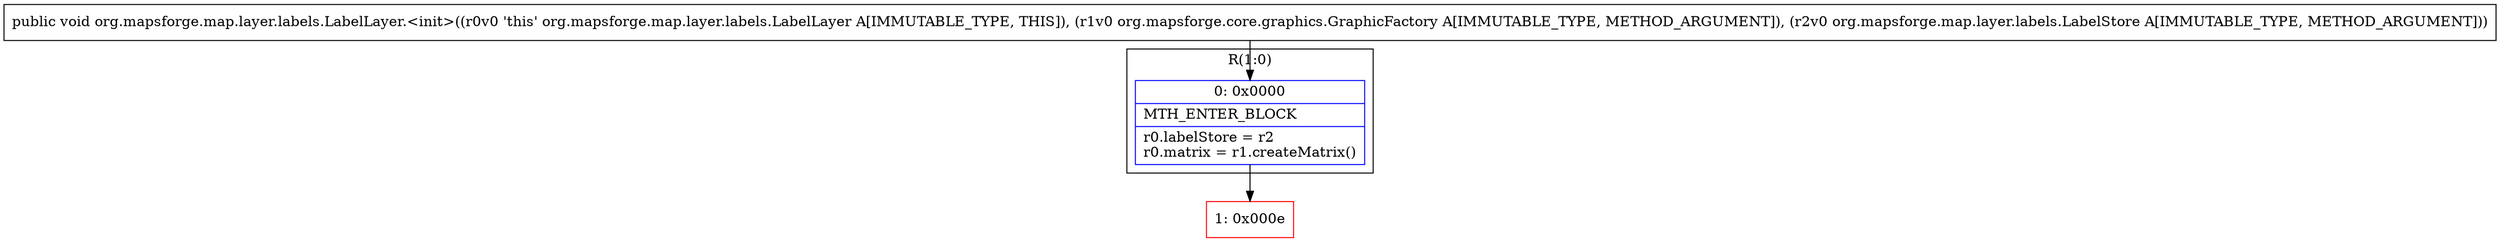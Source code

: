 digraph "CFG fororg.mapsforge.map.layer.labels.LabelLayer.\<init\>(Lorg\/mapsforge\/core\/graphics\/GraphicFactory;Lorg\/mapsforge\/map\/layer\/labels\/LabelStore;)V" {
subgraph cluster_Region_626077635 {
label = "R(1:0)";
node [shape=record,color=blue];
Node_0 [shape=record,label="{0\:\ 0x0000|MTH_ENTER_BLOCK\l|r0.labelStore = r2\lr0.matrix = r1.createMatrix()\l}"];
}
Node_1 [shape=record,color=red,label="{1\:\ 0x000e}"];
MethodNode[shape=record,label="{public void org.mapsforge.map.layer.labels.LabelLayer.\<init\>((r0v0 'this' org.mapsforge.map.layer.labels.LabelLayer A[IMMUTABLE_TYPE, THIS]), (r1v0 org.mapsforge.core.graphics.GraphicFactory A[IMMUTABLE_TYPE, METHOD_ARGUMENT]), (r2v0 org.mapsforge.map.layer.labels.LabelStore A[IMMUTABLE_TYPE, METHOD_ARGUMENT])) }"];
MethodNode -> Node_0;
Node_0 -> Node_1;
}


